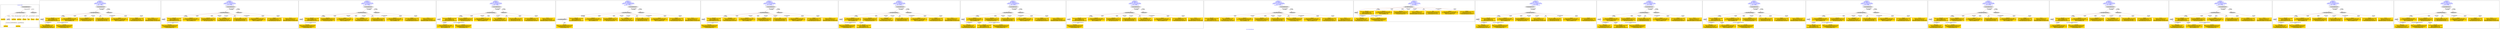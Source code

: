 digraph n0 {
fontcolor="blue"
remincross="true"
label="s12-s-19-artworks.json"
subgraph cluster_0 {
label="1-correct model"
n2[style="filled",color="white",fillcolor="lightgray",label="CulturalHeritageObject1"];
n3[shape="plaintext",style="filled",fillcolor="gold",label="date_made"];
n4[style="filled",color="white",fillcolor="lightgray",label="Person1"];
n5[shape="plaintext",style="filled",fillcolor="gold",label="description"];
n6[shape="plaintext",style="filled",fillcolor="gold",label="dimensions"];
n7[shape="plaintext",style="filled",fillcolor="gold",label="technique"];
n8[shape="plaintext",style="filled",fillcolor="gold",label="title"];
n9[shape="plaintext",style="filled",fillcolor="gold",label="access_id"];
n10[shape="plaintext",style="filled",fillcolor="gold",label="nationality"];
n11[shape="plaintext",style="filled",fillcolor="gold",label="artist_name"];
n12[style="filled",color="white",fillcolor="lightgray",label="EuropeanaAggregation1"];
n13[style="filled",color="white",fillcolor="lightgray",label="WebResource1"];
n14[shape="plaintext",style="filled",fillcolor="gold",label="img_url"];
}
subgraph cluster_1 {
label="candidate 0\nlink coherence:1.0\nnode coherence:1.0\nconfidence:0.5194171556552447\nmapping score:0.617583496329526\ncost:11.99989\n-precision:1.0-recall:1.0"
n16[style="filled",color="white",fillcolor="lightgray",label="CulturalHeritageObject1"];
n17[style="filled",color="white",fillcolor="lightgray",label="Person1"];
n18[style="filled",color="white",fillcolor="lightgray",label="EuropeanaAggregation1"];
n19[style="filled",color="white",fillcolor="lightgray",label="WebResource1"];
n20[shape="plaintext",style="filled",fillcolor="gold",label="artist_name\n[Person,nameOfThePerson,0.309]\n[Document,classLink,0.255]\n[CulturalHeritageObject,provenance,0.251]\n[CulturalHeritageObject,title,0.185]"];
n21[shape="plaintext",style="filled",fillcolor="gold",label="date_made\n[CulturalHeritageObject,created,0.444]\n[Person,dateOfBirth,0.32]\n[Person,dateOfDeath,0.196]\n[CulturalHeritageObject,provenance,0.04]"];
n22[shape="plaintext",style="filled",fillcolor="gold",label="img_url\n[WebResource,classLink,0.673]\n[Document,classLink,0.281]\n[CulturalHeritageObject,provenance,0.025]\n[CulturalHeritageObject,description,0.021]"];
n23[shape="plaintext",style="filled",fillcolor="gold",label="nationality\n[Person,countryAssociatedWithThePerson,0.43]\n[CulturalHeritageObject,description,0.302]\n[CulturalHeritageObject,title,0.214]\n[Concept,prefLabel,0.054]"];
n24[shape="plaintext",style="filled",fillcolor="gold",label="dimensions\n[CulturalHeritageObject,extent,0.699]\n[CulturalHeritageObject,accessionNumber,0.109]\n[Person,dateOfBirth,0.103]\n[Person,dateOfDeath,0.09]"];
n25[shape="plaintext",style="filled",fillcolor="gold",label="description\n[CulturalHeritageObject,description,0.725]\n[CulturalHeritageObject,title,0.115]\n[CulturalHeritageObject,provenance,0.109]\n[Document,classLink,0.05]"];
n26[shape="plaintext",style="filled",fillcolor="gold",label="title\n[CulturalHeritageObject,title,0.354]\n[CulturalHeritageObject,description,0.31]\n[Document,classLink,0.206]\n[CulturalHeritageObject,provenance,0.13]"];
n27[shape="plaintext",style="filled",fillcolor="gold",label="access_id\n[CulturalHeritageObject,extent,0.587]\n[CulturalHeritageObject,accessionNumber,0.194]\n[WebResource,classLink,0.166]\n[Person,dateOfBirth,0.054]"];
n28[shape="plaintext",style="filled",fillcolor="gold",label="technique\n[CulturalHeritageObject,medium,0.848]\n[Concept,prefLabel,0.072]\n[CulturalHeritageObject,description,0.049]\n[CulturalHeritageObject,title,0.03]"];
}
subgraph cluster_2 {
label="candidate 1\nlink coherence:1.0\nnode coherence:1.0\nconfidence:0.5129623957696734\nmapping score:0.6154319097010023\ncost:11.99989\n-precision:0.92-recall:0.92"
n30[style="filled",color="white",fillcolor="lightgray",label="CulturalHeritageObject1"];
n31[style="filled",color="white",fillcolor="lightgray",label="Person1"];
n32[style="filled",color="white",fillcolor="lightgray",label="EuropeanaAggregation1"];
n33[style="filled",color="white",fillcolor="lightgray",label="WebResource1"];
n34[shape="plaintext",style="filled",fillcolor="gold",label="date_made\n[CulturalHeritageObject,created,0.444]\n[Person,dateOfBirth,0.32]\n[Person,dateOfDeath,0.196]\n[CulturalHeritageObject,provenance,0.04]"];
n35[shape="plaintext",style="filled",fillcolor="gold",label="img_url\n[WebResource,classLink,0.673]\n[Document,classLink,0.281]\n[CulturalHeritageObject,provenance,0.025]\n[CulturalHeritageObject,description,0.021]"];
n36[shape="plaintext",style="filled",fillcolor="gold",label="nationality\n[Person,countryAssociatedWithThePerson,0.43]\n[CulturalHeritageObject,description,0.302]\n[CulturalHeritageObject,title,0.214]\n[Concept,prefLabel,0.054]"];
n37[shape="plaintext",style="filled",fillcolor="gold",label="dimensions\n[CulturalHeritageObject,extent,0.699]\n[CulturalHeritageObject,accessionNumber,0.109]\n[Person,dateOfBirth,0.103]\n[Person,dateOfDeath,0.09]"];
n38[shape="plaintext",style="filled",fillcolor="gold",label="description\n[CulturalHeritageObject,description,0.725]\n[CulturalHeritageObject,title,0.115]\n[CulturalHeritageObject,provenance,0.109]\n[Document,classLink,0.05]"];
n39[shape="plaintext",style="filled",fillcolor="gold",label="artist_name\n[Person,nameOfThePerson,0.309]\n[Document,classLink,0.255]\n[CulturalHeritageObject,provenance,0.251]\n[CulturalHeritageObject,title,0.185]"];
n40[shape="plaintext",style="filled",fillcolor="gold",label="title\n[CulturalHeritageObject,title,0.354]\n[CulturalHeritageObject,description,0.31]\n[Document,classLink,0.206]\n[CulturalHeritageObject,provenance,0.13]"];
n41[shape="plaintext",style="filled",fillcolor="gold",label="access_id\n[CulturalHeritageObject,extent,0.587]\n[CulturalHeritageObject,accessionNumber,0.194]\n[WebResource,classLink,0.166]\n[Person,dateOfBirth,0.054]"];
n42[shape="plaintext",style="filled",fillcolor="gold",label="technique\n[CulturalHeritageObject,medium,0.848]\n[Concept,prefLabel,0.072]\n[CulturalHeritageObject,description,0.049]\n[CulturalHeritageObject,title,0.03]"];
}
subgraph cluster_3 {
label="candidate 10\nlink coherence:1.0\nnode coherence:1.0\nconfidence:0.49107330572076907\nmapping score:0.6081355463513675\ncost:11.99989\n-precision:0.75-recall:0.75"
n44[style="filled",color="white",fillcolor="lightgray",label="CulturalHeritageObject1"];
n45[style="filled",color="white",fillcolor="lightgray",label="Person1"];
n46[style="filled",color="white",fillcolor="lightgray",label="EuropeanaAggregation1"];
n47[style="filled",color="white",fillcolor="lightgray",label="WebResource1"];
n48[shape="plaintext",style="filled",fillcolor="gold",label="date_made\n[CulturalHeritageObject,created,0.444]\n[Person,dateOfBirth,0.32]\n[Person,dateOfDeath,0.196]\n[CulturalHeritageObject,provenance,0.04]"];
n49[shape="plaintext",style="filled",fillcolor="gold",label="img_url\n[WebResource,classLink,0.673]\n[Document,classLink,0.281]\n[CulturalHeritageObject,provenance,0.025]\n[CulturalHeritageObject,description,0.021]"];
n50[shape="plaintext",style="filled",fillcolor="gold",label="nationality\n[Person,countryAssociatedWithThePerson,0.43]\n[CulturalHeritageObject,description,0.302]\n[CulturalHeritageObject,title,0.214]\n[Concept,prefLabel,0.054]"];
n51[shape="plaintext",style="filled",fillcolor="gold",label="description\n[CulturalHeritageObject,description,0.725]\n[CulturalHeritageObject,title,0.115]\n[CulturalHeritageObject,provenance,0.109]\n[Document,classLink,0.05]"];
n52[shape="plaintext",style="filled",fillcolor="gold",label="access_id\n[CulturalHeritageObject,extent,0.587]\n[CulturalHeritageObject,accessionNumber,0.194]\n[WebResource,classLink,0.166]\n[Person,dateOfBirth,0.054]"];
n53[shape="plaintext",style="filled",fillcolor="gold",label="artist_name\n[Person,nameOfThePerson,0.309]\n[Document,classLink,0.255]\n[CulturalHeritageObject,provenance,0.251]\n[CulturalHeritageObject,title,0.185]"];
n54[shape="plaintext",style="filled",fillcolor="gold",label="title\n[CulturalHeritageObject,title,0.354]\n[CulturalHeritageObject,description,0.31]\n[Document,classLink,0.206]\n[CulturalHeritageObject,provenance,0.13]"];
n55[shape="plaintext",style="filled",fillcolor="gold",label="dimensions\n[CulturalHeritageObject,extent,0.699]\n[CulturalHeritageObject,accessionNumber,0.109]\n[Person,dateOfBirth,0.103]\n[Person,dateOfDeath,0.09]"];
n56[shape="plaintext",style="filled",fillcolor="gold",label="technique\n[CulturalHeritageObject,medium,0.848]\n[Concept,prefLabel,0.072]\n[CulturalHeritageObject,description,0.049]\n[CulturalHeritageObject,title,0.03]"];
}
subgraph cluster_4 {
label="candidate 11\nlink coherence:1.0\nnode coherence:1.0\nconfidence:0.49039229512937016\nmapping score:0.6079085428209011\ncost:11.99989\n-precision:0.75-recall:0.75"
n58[style="filled",color="white",fillcolor="lightgray",label="CulturalHeritageObject1"];
n59[style="filled",color="white",fillcolor="lightgray",label="Person1"];
n60[style="filled",color="white",fillcolor="lightgray",label="EuropeanaAggregation1"];
n61[style="filled",color="white",fillcolor="lightgray",label="WebResource1"];
n62[shape="plaintext",style="filled",fillcolor="gold",label="date_made\n[CulturalHeritageObject,created,0.444]\n[Person,dateOfBirth,0.32]\n[Person,dateOfDeath,0.196]\n[CulturalHeritageObject,provenance,0.04]"];
n63[shape="plaintext",style="filled",fillcolor="gold",label="img_url\n[WebResource,classLink,0.673]\n[Document,classLink,0.281]\n[CulturalHeritageObject,provenance,0.025]\n[CulturalHeritageObject,description,0.021]"];
n64[shape="plaintext",style="filled",fillcolor="gold",label="dimensions\n[CulturalHeritageObject,extent,0.699]\n[CulturalHeritageObject,accessionNumber,0.109]\n[Person,dateOfBirth,0.103]\n[Person,dateOfDeath,0.09]"];
n65[shape="plaintext",style="filled",fillcolor="gold",label="nationality\n[Person,countryAssociatedWithThePerson,0.43]\n[CulturalHeritageObject,description,0.302]\n[CulturalHeritageObject,title,0.214]\n[Concept,prefLabel,0.054]"];
n66[shape="plaintext",style="filled",fillcolor="gold",label="description\n[CulturalHeritageObject,description,0.725]\n[CulturalHeritageObject,title,0.115]\n[CulturalHeritageObject,provenance,0.109]\n[Document,classLink,0.05]"];
n67[shape="plaintext",style="filled",fillcolor="gold",label="access_id\n[CulturalHeritageObject,extent,0.587]\n[CulturalHeritageObject,accessionNumber,0.194]\n[WebResource,classLink,0.166]\n[Person,dateOfBirth,0.054]"];
n68[shape="plaintext",style="filled",fillcolor="gold",label="artist_name\n[Person,nameOfThePerson,0.309]\n[Document,classLink,0.255]\n[CulturalHeritageObject,provenance,0.251]\n[CulturalHeritageObject,title,0.185]"];
n69[shape="plaintext",style="filled",fillcolor="gold",label="title\n[CulturalHeritageObject,title,0.354]\n[CulturalHeritageObject,description,0.31]\n[Document,classLink,0.206]\n[CulturalHeritageObject,provenance,0.13]"];
n70[shape="plaintext",style="filled",fillcolor="gold",label="technique\n[CulturalHeritageObject,medium,0.848]\n[Concept,prefLabel,0.072]\n[CulturalHeritageObject,description,0.049]\n[CulturalHeritageObject,title,0.03]"];
}
subgraph cluster_5 {
label="candidate 12\nlink coherence:1.0\nnode coherence:1.0\nconfidence:0.4890658656723009\nmapping score:0.6074663996685448\ncost:11.99993\n-precision:0.75-recall:0.75"
n72[style="filled",color="white",fillcolor="lightgray",label="CulturalHeritageObject1"];
n73[style="filled",color="white",fillcolor="lightgray",label="CulturalHeritageObject2"];
n74[style="filled",color="white",fillcolor="lightgray",label="EuropeanaAggregation1"];
n75[style="filled",color="white",fillcolor="lightgray",label="WebResource1"];
n76[shape="plaintext",style="filled",fillcolor="gold",label="date_made\n[CulturalHeritageObject,created,0.444]\n[Person,dateOfBirth,0.32]\n[Person,dateOfDeath,0.196]\n[CulturalHeritageObject,provenance,0.04]"];
n77[shape="plaintext",style="filled",fillcolor="gold",label="img_url\n[WebResource,classLink,0.673]\n[Document,classLink,0.281]\n[CulturalHeritageObject,provenance,0.025]\n[CulturalHeritageObject,description,0.021]"];
n78[shape="plaintext",style="filled",fillcolor="gold",label="dimensions\n[CulturalHeritageObject,extent,0.699]\n[CulturalHeritageObject,accessionNumber,0.109]\n[Person,dateOfBirth,0.103]\n[Person,dateOfDeath,0.09]"];
n79[shape="plaintext",style="filled",fillcolor="gold",label="description\n[CulturalHeritageObject,description,0.725]\n[CulturalHeritageObject,title,0.115]\n[CulturalHeritageObject,provenance,0.109]\n[Document,classLink,0.05]"];
n80[shape="plaintext",style="filled",fillcolor="gold",label="nationality\n[Person,countryAssociatedWithThePerson,0.43]\n[CulturalHeritageObject,description,0.302]\n[CulturalHeritageObject,title,0.214]\n[Concept,prefLabel,0.054]"];
n81[shape="plaintext",style="filled",fillcolor="gold",label="artist_name\n[Person,nameOfThePerson,0.309]\n[Document,classLink,0.255]\n[CulturalHeritageObject,provenance,0.251]\n[CulturalHeritageObject,title,0.185]"];
n82[shape="plaintext",style="filled",fillcolor="gold",label="title\n[CulturalHeritageObject,title,0.354]\n[CulturalHeritageObject,description,0.31]\n[Document,classLink,0.206]\n[CulturalHeritageObject,provenance,0.13]"];
n83[shape="plaintext",style="filled",fillcolor="gold",label="access_id\n[CulturalHeritageObject,extent,0.587]\n[CulturalHeritageObject,accessionNumber,0.194]\n[WebResource,classLink,0.166]\n[Person,dateOfBirth,0.054]"];
n84[shape="plaintext",style="filled",fillcolor="gold",label="technique\n[CulturalHeritageObject,medium,0.848]\n[Concept,prefLabel,0.072]\n[CulturalHeritageObject,description,0.049]\n[CulturalHeritageObject,title,0.03]"];
}
subgraph cluster_6 {
label="candidate 13\nlink coherence:1.0\nnode coherence:1.0\nconfidence:0.4881246943654349\nmapping score:0.6071526758995894\ncost:11.99989\n-precision:0.83-recall:0.83"
n86[style="filled",color="white",fillcolor="lightgray",label="CulturalHeritageObject1"];
n87[style="filled",color="white",fillcolor="lightgray",label="Person1"];
n88[style="filled",color="white",fillcolor="lightgray",label="EuropeanaAggregation1"];
n89[style="filled",color="white",fillcolor="lightgray",label="WebResource1"];
n90[shape="plaintext",style="filled",fillcolor="gold",label="date_made\n[CulturalHeritageObject,created,0.444]\n[Person,dateOfBirth,0.32]\n[Person,dateOfDeath,0.196]\n[CulturalHeritageObject,provenance,0.04]"];
n91[shape="plaintext",style="filled",fillcolor="gold",label="img_url\n[WebResource,classLink,0.673]\n[Document,classLink,0.281]\n[CulturalHeritageObject,provenance,0.025]\n[CulturalHeritageObject,description,0.021]"];
n92[shape="plaintext",style="filled",fillcolor="gold",label="nationality\n[Person,countryAssociatedWithThePerson,0.43]\n[CulturalHeritageObject,description,0.302]\n[CulturalHeritageObject,title,0.214]\n[Concept,prefLabel,0.054]"];
n93[shape="plaintext",style="filled",fillcolor="gold",label="artist_name\n[Person,nameOfThePerson,0.309]\n[Document,classLink,0.255]\n[CulturalHeritageObject,provenance,0.251]\n[CulturalHeritageObject,title,0.185]"];
n94[shape="plaintext",style="filled",fillcolor="gold",label="dimensions\n[CulturalHeritageObject,extent,0.699]\n[CulturalHeritageObject,accessionNumber,0.109]\n[Person,dateOfBirth,0.103]\n[Person,dateOfDeath,0.09]"];
n95[shape="plaintext",style="filled",fillcolor="gold",label="description\n[CulturalHeritageObject,description,0.725]\n[CulturalHeritageObject,title,0.115]\n[CulturalHeritageObject,provenance,0.109]\n[Document,classLink,0.05]"];
n96[shape="plaintext",style="filled",fillcolor="gold",label="title\n[CulturalHeritageObject,title,0.354]\n[CulturalHeritageObject,description,0.31]\n[Document,classLink,0.206]\n[CulturalHeritageObject,provenance,0.13]"];
n97[shape="plaintext",style="filled",fillcolor="gold",label="access_id\n[CulturalHeritageObject,extent,0.587]\n[CulturalHeritageObject,accessionNumber,0.194]\n[WebResource,classLink,0.166]\n[Person,dateOfBirth,0.054]"];
n98[shape="plaintext",style="filled",fillcolor="gold",label="technique\n[CulturalHeritageObject,medium,0.848]\n[Concept,prefLabel,0.072]\n[CulturalHeritageObject,description,0.049]\n[CulturalHeritageObject,title,0.03]"];
}
subgraph cluster_7 {
label="candidate 14\nlink coherence:1.0\nnode coherence:1.0\nconfidence:0.4854853825475286\nmapping score:0.6062729052936205\ncost:11.99989\n-precision:0.83-recall:0.83"
n100[style="filled",color="white",fillcolor="lightgray",label="CulturalHeritageObject1"];
n101[style="filled",color="white",fillcolor="lightgray",label="Person1"];
n102[style="filled",color="white",fillcolor="lightgray",label="EuropeanaAggregation1"];
n103[style="filled",color="white",fillcolor="lightgray",label="WebResource1"];
n104[shape="plaintext",style="filled",fillcolor="gold",label="img_url\n[WebResource,classLink,0.673]\n[Document,classLink,0.281]\n[CulturalHeritageObject,provenance,0.025]\n[CulturalHeritageObject,description,0.021]"];
n105[shape="plaintext",style="filled",fillcolor="gold",label="nationality\n[Person,countryAssociatedWithThePerson,0.43]\n[CulturalHeritageObject,description,0.302]\n[CulturalHeritageObject,title,0.214]\n[Concept,prefLabel,0.054]"];
n106[shape="plaintext",style="filled",fillcolor="gold",label="dimensions\n[CulturalHeritageObject,extent,0.699]\n[CulturalHeritageObject,accessionNumber,0.109]\n[Person,dateOfBirth,0.103]\n[Person,dateOfDeath,0.09]"];
n107[shape="plaintext",style="filled",fillcolor="gold",label="description\n[CulturalHeritageObject,description,0.725]\n[CulturalHeritageObject,title,0.115]\n[CulturalHeritageObject,provenance,0.109]\n[Document,classLink,0.05]"];
n108[shape="plaintext",style="filled",fillcolor="gold",label="artist_name\n[Person,nameOfThePerson,0.309]\n[Document,classLink,0.255]\n[CulturalHeritageObject,provenance,0.251]\n[CulturalHeritageObject,title,0.185]"];
n109[shape="plaintext",style="filled",fillcolor="gold",label="title\n[CulturalHeritageObject,title,0.354]\n[CulturalHeritageObject,description,0.31]\n[Document,classLink,0.206]\n[CulturalHeritageObject,provenance,0.13]"];
n110[shape="plaintext",style="filled",fillcolor="gold",label="date_made\n[CulturalHeritageObject,created,0.444]\n[Person,dateOfBirth,0.32]\n[Person,dateOfDeath,0.196]\n[CulturalHeritageObject,provenance,0.04]"];
n111[shape="plaintext",style="filled",fillcolor="gold",label="access_id\n[CulturalHeritageObject,extent,0.587]\n[CulturalHeritageObject,accessionNumber,0.194]\n[WebResource,classLink,0.166]\n[Person,dateOfBirth,0.054]"];
n112[shape="plaintext",style="filled",fillcolor="gold",label="technique\n[CulturalHeritageObject,medium,0.848]\n[Concept,prefLabel,0.072]\n[CulturalHeritageObject,description,0.049]\n[CulturalHeritageObject,title,0.03]"];
}
subgraph cluster_8 {
label="candidate 15\nlink coherence:1.0\nnode coherence:1.0\nconfidence:0.4808458320329731\nmapping score:0.6047263884554355\ncost:11.99989\n-precision:0.83-recall:0.83"
n114[style="filled",color="white",fillcolor="lightgray",label="CulturalHeritageObject1"];
n115[style="filled",color="white",fillcolor="lightgray",label="Person1"];
n116[style="filled",color="white",fillcolor="lightgray",label="EuropeanaAggregation1"];
n117[style="filled",color="white",fillcolor="lightgray",label="WebResource1"];
n118[shape="plaintext",style="filled",fillcolor="gold",label="artist_name\n[Person,nameOfThePerson,0.309]\n[Document,classLink,0.255]\n[CulturalHeritageObject,provenance,0.251]\n[CulturalHeritageObject,title,0.185]"];
n119[shape="plaintext",style="filled",fillcolor="gold",label="img_url\n[WebResource,classLink,0.673]\n[Document,classLink,0.281]\n[CulturalHeritageObject,provenance,0.025]\n[CulturalHeritageObject,description,0.021]"];
n120[shape="plaintext",style="filled",fillcolor="gold",label="date_made\n[CulturalHeritageObject,created,0.444]\n[Person,dateOfBirth,0.32]\n[Person,dateOfDeath,0.196]\n[CulturalHeritageObject,provenance,0.04]"];
n121[shape="plaintext",style="filled",fillcolor="gold",label="nationality\n[Person,countryAssociatedWithThePerson,0.43]\n[CulturalHeritageObject,description,0.302]\n[CulturalHeritageObject,title,0.214]\n[Concept,prefLabel,0.054]"];
n122[shape="plaintext",style="filled",fillcolor="gold",label="dimensions\n[CulturalHeritageObject,extent,0.699]\n[CulturalHeritageObject,accessionNumber,0.109]\n[Person,dateOfBirth,0.103]\n[Person,dateOfDeath,0.09]"];
n123[shape="plaintext",style="filled",fillcolor="gold",label="description\n[CulturalHeritageObject,description,0.725]\n[CulturalHeritageObject,title,0.115]\n[CulturalHeritageObject,provenance,0.109]\n[Document,classLink,0.05]"];
n124[shape="plaintext",style="filled",fillcolor="gold",label="title\n[CulturalHeritageObject,title,0.354]\n[CulturalHeritageObject,description,0.31]\n[Document,classLink,0.206]\n[CulturalHeritageObject,provenance,0.13]"];
n125[shape="plaintext",style="filled",fillcolor="gold",label="access_id\n[CulturalHeritageObject,extent,0.587]\n[CulturalHeritageObject,accessionNumber,0.194]\n[WebResource,classLink,0.166]\n[Person,dateOfBirth,0.054]"];
n126[shape="plaintext",style="filled",fillcolor="gold",label="technique\n[CulturalHeritageObject,medium,0.848]\n[Concept,prefLabel,0.072]\n[CulturalHeritageObject,description,0.049]\n[CulturalHeritageObject,title,0.03]"];
}
subgraph cluster_9 {
label="candidate 16\nlink coherence:1.0\nnode coherence:1.0\nconfidence:0.4808173245415924\nmapping score:0.6047168859583085\ncost:11.99989\n-precision:0.83-recall:0.83"
n128[style="filled",color="white",fillcolor="lightgray",label="CulturalHeritageObject1"];
n129[style="filled",color="white",fillcolor="lightgray",label="Person1"];
n130[style="filled",color="white",fillcolor="lightgray",label="EuropeanaAggregation1"];
n131[style="filled",color="white",fillcolor="lightgray",label="WebResource1"];
n132[shape="plaintext",style="filled",fillcolor="gold",label="date_made\n[CulturalHeritageObject,created,0.444]\n[Person,dateOfBirth,0.32]\n[Person,dateOfDeath,0.196]\n[CulturalHeritageObject,provenance,0.04]"];
n133[shape="plaintext",style="filled",fillcolor="gold",label="img_url\n[WebResource,classLink,0.673]\n[Document,classLink,0.281]\n[CulturalHeritageObject,provenance,0.025]\n[CulturalHeritageObject,description,0.021]"];
n134[shape="plaintext",style="filled",fillcolor="gold",label="nationality\n[Person,countryAssociatedWithThePerson,0.43]\n[CulturalHeritageObject,description,0.302]\n[CulturalHeritageObject,title,0.214]\n[Concept,prefLabel,0.054]"];
n135[shape="plaintext",style="filled",fillcolor="gold",label="dimensions\n[CulturalHeritageObject,extent,0.699]\n[CulturalHeritageObject,accessionNumber,0.109]\n[Person,dateOfBirth,0.103]\n[Person,dateOfDeath,0.09]"];
n136[shape="plaintext",style="filled",fillcolor="gold",label="description\n[CulturalHeritageObject,description,0.725]\n[CulturalHeritageObject,title,0.115]\n[CulturalHeritageObject,provenance,0.109]\n[Document,classLink,0.05]"];
n137[shape="plaintext",style="filled",fillcolor="gold",label="title\n[CulturalHeritageObject,title,0.354]\n[CulturalHeritageObject,description,0.31]\n[Document,classLink,0.206]\n[CulturalHeritageObject,provenance,0.13]"];
n138[shape="plaintext",style="filled",fillcolor="gold",label="artist_name\n[Person,nameOfThePerson,0.309]\n[Document,classLink,0.255]\n[CulturalHeritageObject,provenance,0.251]\n[CulturalHeritageObject,title,0.185]"];
n139[shape="plaintext",style="filled",fillcolor="gold",label="access_id\n[CulturalHeritageObject,extent,0.587]\n[CulturalHeritageObject,accessionNumber,0.194]\n[WebResource,classLink,0.166]\n[Person,dateOfBirth,0.054]"];
n140[shape="plaintext",style="filled",fillcolor="gold",label="technique\n[CulturalHeritageObject,medium,0.848]\n[Concept,prefLabel,0.072]\n[CulturalHeritageObject,description,0.049]\n[CulturalHeritageObject,title,0.03]"];
}
subgraph cluster_10 {
label="candidate 17\nlink coherence:1.0\nnode coherence:1.0\nconfidence:0.4642281642680623\nmapping score:0.6177056843856504\ncost:10.99994\n-precision:0.73-recall:0.67"
n142[style="filled",color="white",fillcolor="lightgray",label="EuropeanaAggregation1"];
n143[style="filled",color="white",fillcolor="lightgray",label="CulturalHeritageObject1"];
n144[style="filled",color="white",fillcolor="lightgray",label="WebResource1"];
n145[shape="plaintext",style="filled",fillcolor="gold",label="date_made\n[CulturalHeritageObject,created,0.444]\n[Person,dateOfBirth,0.32]\n[Person,dateOfDeath,0.196]\n[CulturalHeritageObject,provenance,0.04]"];
n146[shape="plaintext",style="filled",fillcolor="gold",label="img_url\n[WebResource,classLink,0.673]\n[Document,classLink,0.281]\n[CulturalHeritageObject,provenance,0.025]\n[CulturalHeritageObject,description,0.021]"];
n147[shape="plaintext",style="filled",fillcolor="gold",label="artist_name\n[Person,nameOfThePerson,0.309]\n[Document,classLink,0.255]\n[CulturalHeritageObject,provenance,0.251]\n[CulturalHeritageObject,title,0.185]"];
n148[shape="plaintext",style="filled",fillcolor="gold",label="dimensions\n[CulturalHeritageObject,extent,0.699]\n[CulturalHeritageObject,accessionNumber,0.109]\n[Person,dateOfBirth,0.103]\n[Person,dateOfDeath,0.09]"];
n149[shape="plaintext",style="filled",fillcolor="gold",label="description\n[CulturalHeritageObject,description,0.725]\n[CulturalHeritageObject,title,0.115]\n[CulturalHeritageObject,provenance,0.109]\n[Document,classLink,0.05]"];
n150[shape="plaintext",style="filled",fillcolor="gold",label="title\n[CulturalHeritageObject,title,0.354]\n[CulturalHeritageObject,description,0.31]\n[Document,classLink,0.206]\n[CulturalHeritageObject,provenance,0.13]"];
n151[shape="plaintext",style="filled",fillcolor="gold",label="nationality\n[Person,countryAssociatedWithThePerson,0.43]\n[CulturalHeritageObject,description,0.302]\n[CulturalHeritageObject,title,0.214]\n[Concept,prefLabel,0.054]"];
n152[shape="plaintext",style="filled",fillcolor="gold",label="access_id\n[CulturalHeritageObject,extent,0.587]\n[CulturalHeritageObject,accessionNumber,0.194]\n[WebResource,classLink,0.166]\n[Person,dateOfBirth,0.054]"];
n153[shape="plaintext",style="filled",fillcolor="gold",label="technique\n[CulturalHeritageObject,medium,0.848]\n[Concept,prefLabel,0.072]\n[CulturalHeritageObject,description,0.049]\n[CulturalHeritageObject,title,0.03]"];
}
subgraph cluster_11 {
label="candidate 18\nlink coherence:1.0\nnode coherence:1.0\nconfidence:0.4473650311145595\nmapping score:0.6120846400011494\ncost:9.99995\n-precision:0.9-recall:0.75"
n155[style="filled",color="white",fillcolor="lightgray",label="CulturalHeritageObject1"];
n156[style="filled",color="white",fillcolor="lightgray",label="Person1"];
n157[shape="plaintext",style="filled",fillcolor="gold",label="artist_name\n[Person,nameOfThePerson,0.309]\n[Document,classLink,0.255]\n[CulturalHeritageObject,provenance,0.251]\n[CulturalHeritageObject,title,0.185]"];
n158[shape="plaintext",style="filled",fillcolor="gold",label="date_made\n[CulturalHeritageObject,created,0.444]\n[Person,dateOfBirth,0.32]\n[Person,dateOfDeath,0.196]\n[CulturalHeritageObject,provenance,0.04]"];
n159[shape="plaintext",style="filled",fillcolor="gold",label="nationality\n[Person,countryAssociatedWithThePerson,0.43]\n[CulturalHeritageObject,description,0.302]\n[CulturalHeritageObject,title,0.214]\n[Concept,prefLabel,0.054]"];
n160[shape="plaintext",style="filled",fillcolor="gold",label="dimensions\n[CulturalHeritageObject,extent,0.699]\n[CulturalHeritageObject,accessionNumber,0.109]\n[Person,dateOfBirth,0.103]\n[Person,dateOfDeath,0.09]"];
n161[shape="plaintext",style="filled",fillcolor="gold",label="description\n[CulturalHeritageObject,description,0.725]\n[CulturalHeritageObject,title,0.115]\n[CulturalHeritageObject,provenance,0.109]\n[Document,classLink,0.05]"];
n162[shape="plaintext",style="filled",fillcolor="gold",label="img_url\n[WebResource,classLink,0.673]\n[Document,classLink,0.281]\n[CulturalHeritageObject,provenance,0.025]\n[CulturalHeritageObject,description,0.021]"];
n163[shape="plaintext",style="filled",fillcolor="gold",label="title\n[CulturalHeritageObject,title,0.354]\n[CulturalHeritageObject,description,0.31]\n[Document,classLink,0.206]\n[CulturalHeritageObject,provenance,0.13]"];
n164[shape="plaintext",style="filled",fillcolor="gold",label="access_id\n[CulturalHeritageObject,extent,0.587]\n[CulturalHeritageObject,accessionNumber,0.194]\n[WebResource,classLink,0.166]\n[Person,dateOfBirth,0.054]"];
n165[shape="plaintext",style="filled",fillcolor="gold",label="technique\n[CulturalHeritageObject,medium,0.848]\n[Concept,prefLabel,0.072]\n[CulturalHeritageObject,description,0.049]\n[CulturalHeritageObject,title,0.03]"];
}
subgraph cluster_12 {
label="candidate 19\nlink coherence:1.0\nnode coherence:1.0\nconfidence:0.4473650311145595\nmapping score:0.6120846400011494\ncost:10.99992\n-precision:0.91-recall:0.83"
n167[style="filled",color="white",fillcolor="lightgray",label="CulturalHeritageObject1"];
n168[style="filled",color="white",fillcolor="lightgray",label="Person1"];
n169[style="filled",color="white",fillcolor="lightgray",label="EuropeanaAggregation1"];
n170[shape="plaintext",style="filled",fillcolor="gold",label="artist_name\n[Person,nameOfThePerson,0.309]\n[Document,classLink,0.255]\n[CulturalHeritageObject,provenance,0.251]\n[CulturalHeritageObject,title,0.185]"];
n171[shape="plaintext",style="filled",fillcolor="gold",label="date_made\n[CulturalHeritageObject,created,0.444]\n[Person,dateOfBirth,0.32]\n[Person,dateOfDeath,0.196]\n[CulturalHeritageObject,provenance,0.04]"];
n172[shape="plaintext",style="filled",fillcolor="gold",label="nationality\n[Person,countryAssociatedWithThePerson,0.43]\n[CulturalHeritageObject,description,0.302]\n[CulturalHeritageObject,title,0.214]\n[Concept,prefLabel,0.054]"];
n173[shape="plaintext",style="filled",fillcolor="gold",label="dimensions\n[CulturalHeritageObject,extent,0.699]\n[CulturalHeritageObject,accessionNumber,0.109]\n[Person,dateOfBirth,0.103]\n[Person,dateOfDeath,0.09]"];
n174[shape="plaintext",style="filled",fillcolor="gold",label="description\n[CulturalHeritageObject,description,0.725]\n[CulturalHeritageObject,title,0.115]\n[CulturalHeritageObject,provenance,0.109]\n[Document,classLink,0.05]"];
n175[shape="plaintext",style="filled",fillcolor="gold",label="img_url\n[WebResource,classLink,0.673]\n[Document,classLink,0.281]\n[CulturalHeritageObject,provenance,0.025]\n[CulturalHeritageObject,description,0.021]"];
n176[shape="plaintext",style="filled",fillcolor="gold",label="title\n[CulturalHeritageObject,title,0.354]\n[CulturalHeritageObject,description,0.31]\n[Document,classLink,0.206]\n[CulturalHeritageObject,provenance,0.13]"];
n177[shape="plaintext",style="filled",fillcolor="gold",label="access_id\n[CulturalHeritageObject,extent,0.587]\n[CulturalHeritageObject,accessionNumber,0.194]\n[WebResource,classLink,0.166]\n[Person,dateOfBirth,0.054]"];
n178[shape="plaintext",style="filled",fillcolor="gold",label="technique\n[CulturalHeritageObject,medium,0.848]\n[Concept,prefLabel,0.072]\n[CulturalHeritageObject,description,0.049]\n[CulturalHeritageObject,title,0.03]"];
}
subgraph cluster_13 {
label="candidate 2\nlink coherence:1.0\nnode coherence:1.0\nconfidence:0.5056835334372116\nmapping score:0.6130056222568483\ncost:11.99989\n-precision:0.92-recall:0.92"
n180[style="filled",color="white",fillcolor="lightgray",label="CulturalHeritageObject1"];
n181[style="filled",color="white",fillcolor="lightgray",label="Person1"];
n182[style="filled",color="white",fillcolor="lightgray",label="EuropeanaAggregation1"];
n183[style="filled",color="white",fillcolor="lightgray",label="WebResource1"];
n184[shape="plaintext",style="filled",fillcolor="gold",label="artist_name\n[Person,nameOfThePerson,0.309]\n[Document,classLink,0.255]\n[CulturalHeritageObject,provenance,0.251]\n[CulturalHeritageObject,title,0.185]"];
n185[shape="plaintext",style="filled",fillcolor="gold",label="img_url\n[WebResource,classLink,0.673]\n[Document,classLink,0.281]\n[CulturalHeritageObject,provenance,0.025]\n[CulturalHeritageObject,description,0.021]"];
n186[shape="plaintext",style="filled",fillcolor="gold",label="date_made\n[CulturalHeritageObject,created,0.444]\n[Person,dateOfBirth,0.32]\n[Person,dateOfDeath,0.196]\n[CulturalHeritageObject,provenance,0.04]"];
n187[shape="plaintext",style="filled",fillcolor="gold",label="nationality\n[Person,countryAssociatedWithThePerson,0.43]\n[CulturalHeritageObject,description,0.302]\n[CulturalHeritageObject,title,0.214]\n[Concept,prefLabel,0.054]"];
n188[shape="plaintext",style="filled",fillcolor="gold",label="dimensions\n[CulturalHeritageObject,extent,0.699]\n[CulturalHeritageObject,accessionNumber,0.109]\n[Person,dateOfBirth,0.103]\n[Person,dateOfDeath,0.09]"];
n189[shape="plaintext",style="filled",fillcolor="gold",label="description\n[CulturalHeritageObject,description,0.725]\n[CulturalHeritageObject,title,0.115]\n[CulturalHeritageObject,provenance,0.109]\n[Document,classLink,0.05]"];
n190[shape="plaintext",style="filled",fillcolor="gold",label="title\n[CulturalHeritageObject,title,0.354]\n[CulturalHeritageObject,description,0.31]\n[Document,classLink,0.206]\n[CulturalHeritageObject,provenance,0.13]"];
n191[shape="plaintext",style="filled",fillcolor="gold",label="access_id\n[CulturalHeritageObject,extent,0.587]\n[CulturalHeritageObject,accessionNumber,0.194]\n[WebResource,classLink,0.166]\n[Person,dateOfBirth,0.054]"];
n192[shape="plaintext",style="filled",fillcolor="gold",label="technique\n[CulturalHeritageObject,medium,0.848]\n[Concept,prefLabel,0.072]\n[CulturalHeritageObject,description,0.049]\n[CulturalHeritageObject,title,0.03]"];
}
subgraph cluster_14 {
label="candidate 3\nlink coherence:1.0\nnode coherence:1.0\nconfidence:0.5039137402806303\nmapping score:0.6124156912046546\ncost:11.99989\n-precision:0.92-recall:0.92"
n194[style="filled",color="white",fillcolor="lightgray",label="CulturalHeritageObject1"];
n195[style="filled",color="white",fillcolor="lightgray",label="Person1"];
n196[style="filled",color="white",fillcolor="lightgray",label="EuropeanaAggregation1"];
n197[style="filled",color="white",fillcolor="lightgray",label="WebResource1"];
n198[shape="plaintext",style="filled",fillcolor="gold",label="artist_name\n[Person,nameOfThePerson,0.309]\n[Document,classLink,0.255]\n[CulturalHeritageObject,provenance,0.251]\n[CulturalHeritageObject,title,0.185]"];
n199[shape="plaintext",style="filled",fillcolor="gold",label="date_made\n[CulturalHeritageObject,created,0.444]\n[Person,dateOfBirth,0.32]\n[Person,dateOfDeath,0.196]\n[CulturalHeritageObject,provenance,0.04]"];
n200[shape="plaintext",style="filled",fillcolor="gold",label="img_url\n[WebResource,classLink,0.673]\n[Document,classLink,0.281]\n[CulturalHeritageObject,provenance,0.025]\n[CulturalHeritageObject,description,0.021]"];
n201[shape="plaintext",style="filled",fillcolor="gold",label="access_id\n[CulturalHeritageObject,extent,0.587]\n[CulturalHeritageObject,accessionNumber,0.194]\n[WebResource,classLink,0.166]\n[Person,dateOfBirth,0.054]"];
n202[shape="plaintext",style="filled",fillcolor="gold",label="nationality\n[Person,countryAssociatedWithThePerson,0.43]\n[CulturalHeritageObject,description,0.302]\n[CulturalHeritageObject,title,0.214]\n[Concept,prefLabel,0.054]"];
n203[shape="plaintext",style="filled",fillcolor="gold",label="dimensions\n[CulturalHeritageObject,extent,0.699]\n[CulturalHeritageObject,accessionNumber,0.109]\n[Person,dateOfBirth,0.103]\n[Person,dateOfDeath,0.09]"];
n204[shape="plaintext",style="filled",fillcolor="gold",label="description\n[CulturalHeritageObject,description,0.725]\n[CulturalHeritageObject,title,0.115]\n[CulturalHeritageObject,provenance,0.109]\n[Document,classLink,0.05]"];
n205[shape="plaintext",style="filled",fillcolor="gold",label="title\n[CulturalHeritageObject,title,0.354]\n[CulturalHeritageObject,description,0.31]\n[Document,classLink,0.206]\n[CulturalHeritageObject,provenance,0.13]"];
n206[shape="plaintext",style="filled",fillcolor="gold",label="technique\n[CulturalHeritageObject,medium,0.848]\n[Concept,prefLabel,0.072]\n[CulturalHeritageObject,description,0.049]\n[CulturalHeritageObject,title,0.03]"];
}
subgraph cluster_15 {
label="candidate 4\nlink coherence:1.0\nnode coherence:1.0\nconfidence:0.4992287735516403\nmapping score:0.6108540356283245\ncost:11.99989\n-precision:0.83-recall:0.83"
n208[style="filled",color="white",fillcolor="lightgray",label="CulturalHeritageObject1"];
n209[style="filled",color="white",fillcolor="lightgray",label="Person1"];
n210[style="filled",color="white",fillcolor="lightgray",label="EuropeanaAggregation1"];
n211[style="filled",color="white",fillcolor="lightgray",label="WebResource1"];
n212[shape="plaintext",style="filled",fillcolor="gold",label="img_url\n[WebResource,classLink,0.673]\n[Document,classLink,0.281]\n[CulturalHeritageObject,provenance,0.025]\n[CulturalHeritageObject,description,0.021]"];
n213[shape="plaintext",style="filled",fillcolor="gold",label="date_made\n[CulturalHeritageObject,created,0.444]\n[Person,dateOfBirth,0.32]\n[Person,dateOfDeath,0.196]\n[CulturalHeritageObject,provenance,0.04]"];
n214[shape="plaintext",style="filled",fillcolor="gold",label="nationality\n[Person,countryAssociatedWithThePerson,0.43]\n[CulturalHeritageObject,description,0.302]\n[CulturalHeritageObject,title,0.214]\n[Concept,prefLabel,0.054]"];
n215[shape="plaintext",style="filled",fillcolor="gold",label="dimensions\n[CulturalHeritageObject,extent,0.699]\n[CulturalHeritageObject,accessionNumber,0.109]\n[Person,dateOfBirth,0.103]\n[Person,dateOfDeath,0.09]"];
n216[shape="plaintext",style="filled",fillcolor="gold",label="description\n[CulturalHeritageObject,description,0.725]\n[CulturalHeritageObject,title,0.115]\n[CulturalHeritageObject,provenance,0.109]\n[Document,classLink,0.05]"];
n217[shape="plaintext",style="filled",fillcolor="gold",label="artist_name\n[Person,nameOfThePerson,0.309]\n[Document,classLink,0.255]\n[CulturalHeritageObject,provenance,0.251]\n[CulturalHeritageObject,title,0.185]"];
n218[shape="plaintext",style="filled",fillcolor="gold",label="title\n[CulturalHeritageObject,title,0.354]\n[CulturalHeritageObject,description,0.31]\n[Document,classLink,0.206]\n[CulturalHeritageObject,provenance,0.13]"];
n219[shape="plaintext",style="filled",fillcolor="gold",label="access_id\n[CulturalHeritageObject,extent,0.587]\n[CulturalHeritageObject,accessionNumber,0.194]\n[WebResource,classLink,0.166]\n[Person,dateOfBirth,0.054]"];
n220[shape="plaintext",style="filled",fillcolor="gold",label="technique\n[CulturalHeritageObject,medium,0.848]\n[Concept,prefLabel,0.072]\n[CulturalHeritageObject,description,0.049]\n[CulturalHeritageObject,title,0.03]"];
}
subgraph cluster_16 {
label="candidate 5\nlink coherence:1.0\nnode coherence:1.0\nconfidence:0.4975280656063405\nmapping score:0.6102871329798912\ncost:11.99989\n-precision:0.83-recall:0.83"
n222[style="filled",color="white",fillcolor="lightgray",label="CulturalHeritageObject1"];
n223[style="filled",color="white",fillcolor="lightgray",label="Person1"];
n224[style="filled",color="white",fillcolor="lightgray",label="EuropeanaAggregation1"];
n225[style="filled",color="white",fillcolor="lightgray",label="WebResource1"];
n226[shape="plaintext",style="filled",fillcolor="gold",label="artist_name\n[Person,nameOfThePerson,0.309]\n[Document,classLink,0.255]\n[CulturalHeritageObject,provenance,0.251]\n[CulturalHeritageObject,title,0.185]"];
n227[shape="plaintext",style="filled",fillcolor="gold",label="date_made\n[CulturalHeritageObject,created,0.444]\n[Person,dateOfBirth,0.32]\n[Person,dateOfDeath,0.196]\n[CulturalHeritageObject,provenance,0.04]"];
n228[shape="plaintext",style="filled",fillcolor="gold",label="img_url\n[WebResource,classLink,0.673]\n[Document,classLink,0.281]\n[CulturalHeritageObject,provenance,0.025]\n[CulturalHeritageObject,description,0.021]"];
n229[shape="plaintext",style="filled",fillcolor="gold",label="nationality\n[Person,countryAssociatedWithThePerson,0.43]\n[CulturalHeritageObject,description,0.302]\n[CulturalHeritageObject,title,0.214]\n[Concept,prefLabel,0.054]"];
n230[shape="plaintext",style="filled",fillcolor="gold",label="description\n[CulturalHeritageObject,description,0.725]\n[CulturalHeritageObject,title,0.115]\n[CulturalHeritageObject,provenance,0.109]\n[Document,classLink,0.05]"];
n231[shape="plaintext",style="filled",fillcolor="gold",label="access_id\n[CulturalHeritageObject,extent,0.587]\n[CulturalHeritageObject,accessionNumber,0.194]\n[WebResource,classLink,0.166]\n[Person,dateOfBirth,0.054]"];
n232[shape="plaintext",style="filled",fillcolor="gold",label="title\n[CulturalHeritageObject,title,0.354]\n[CulturalHeritageObject,description,0.31]\n[Document,classLink,0.206]\n[CulturalHeritageObject,provenance,0.13]"];
n233[shape="plaintext",style="filled",fillcolor="gold",label="dimensions\n[CulturalHeritageObject,extent,0.699]\n[CulturalHeritageObject,accessionNumber,0.109]\n[Person,dateOfBirth,0.103]\n[Person,dateOfDeath,0.09]"];
n234[shape="plaintext",style="filled",fillcolor="gold",label="technique\n[CulturalHeritageObject,medium,0.848]\n[Concept,prefLabel,0.072]\n[CulturalHeritageObject,description,0.049]\n[CulturalHeritageObject,title,0.03]"];
}
subgraph cluster_17 {
label="candidate 6\nlink coherence:1.0\nnode coherence:1.0\nconfidence:0.4974589803950589\nmapping score:0.6102641045761307\ncost:11.99989\n-precision:0.83-recall:0.83"
n236[style="filled",color="white",fillcolor="lightgray",label="CulturalHeritageObject1"];
n237[style="filled",color="white",fillcolor="lightgray",label="Person1"];
n238[style="filled",color="white",fillcolor="lightgray",label="EuropeanaAggregation1"];
n239[style="filled",color="white",fillcolor="lightgray",label="WebResource1"];
n240[shape="plaintext",style="filled",fillcolor="gold",label="date_made\n[CulturalHeritageObject,created,0.444]\n[Person,dateOfBirth,0.32]\n[Person,dateOfDeath,0.196]\n[CulturalHeritageObject,provenance,0.04]"];
n241[shape="plaintext",style="filled",fillcolor="gold",label="img_url\n[WebResource,classLink,0.673]\n[Document,classLink,0.281]\n[CulturalHeritageObject,provenance,0.025]\n[CulturalHeritageObject,description,0.021]"];
n242[shape="plaintext",style="filled",fillcolor="gold",label="access_id\n[CulturalHeritageObject,extent,0.587]\n[CulturalHeritageObject,accessionNumber,0.194]\n[WebResource,classLink,0.166]\n[Person,dateOfBirth,0.054]"];
n243[shape="plaintext",style="filled",fillcolor="gold",label="nationality\n[Person,countryAssociatedWithThePerson,0.43]\n[CulturalHeritageObject,description,0.302]\n[CulturalHeritageObject,title,0.214]\n[Concept,prefLabel,0.054]"];
n244[shape="plaintext",style="filled",fillcolor="gold",label="dimensions\n[CulturalHeritageObject,extent,0.699]\n[CulturalHeritageObject,accessionNumber,0.109]\n[Person,dateOfBirth,0.103]\n[Person,dateOfDeath,0.09]"];
n245[shape="plaintext",style="filled",fillcolor="gold",label="description\n[CulturalHeritageObject,description,0.725]\n[CulturalHeritageObject,title,0.115]\n[CulturalHeritageObject,provenance,0.109]\n[Document,classLink,0.05]"];
n246[shape="plaintext",style="filled",fillcolor="gold",label="artist_name\n[Person,nameOfThePerson,0.309]\n[Document,classLink,0.255]\n[CulturalHeritageObject,provenance,0.251]\n[CulturalHeritageObject,title,0.185]"];
n247[shape="plaintext",style="filled",fillcolor="gold",label="title\n[CulturalHeritageObject,title,0.354]\n[CulturalHeritageObject,description,0.31]\n[Document,classLink,0.206]\n[CulturalHeritageObject,provenance,0.13]"];
n248[shape="plaintext",style="filled",fillcolor="gold",label="technique\n[CulturalHeritageObject,medium,0.848]\n[Concept,prefLabel,0.072]\n[CulturalHeritageObject,description,0.049]\n[CulturalHeritageObject,title,0.03]"];
}
subgraph cluster_18 {
label="candidate 7\nlink coherence:1.0\nnode coherence:1.0\nconfidence:0.49684705501494153\nmapping score:0.6100601294494249\ncost:11.99989\n-precision:0.83-recall:0.83"
n250[style="filled",color="white",fillcolor="lightgray",label="CulturalHeritageObject1"];
n251[style="filled",color="white",fillcolor="lightgray",label="Person1"];
n252[style="filled",color="white",fillcolor="lightgray",label="EuropeanaAggregation1"];
n253[style="filled",color="white",fillcolor="lightgray",label="WebResource1"];
n254[shape="plaintext",style="filled",fillcolor="gold",label="artist_name\n[Person,nameOfThePerson,0.309]\n[Document,classLink,0.255]\n[CulturalHeritageObject,provenance,0.251]\n[CulturalHeritageObject,title,0.185]"];
n255[shape="plaintext",style="filled",fillcolor="gold",label="date_made\n[CulturalHeritageObject,created,0.444]\n[Person,dateOfBirth,0.32]\n[Person,dateOfDeath,0.196]\n[CulturalHeritageObject,provenance,0.04]"];
n256[shape="plaintext",style="filled",fillcolor="gold",label="img_url\n[WebResource,classLink,0.673]\n[Document,classLink,0.281]\n[CulturalHeritageObject,provenance,0.025]\n[CulturalHeritageObject,description,0.021]"];
n257[shape="plaintext",style="filled",fillcolor="gold",label="dimensions\n[CulturalHeritageObject,extent,0.699]\n[CulturalHeritageObject,accessionNumber,0.109]\n[Person,dateOfBirth,0.103]\n[Person,dateOfDeath,0.09]"];
n258[shape="plaintext",style="filled",fillcolor="gold",label="nationality\n[Person,countryAssociatedWithThePerson,0.43]\n[CulturalHeritageObject,description,0.302]\n[CulturalHeritageObject,title,0.214]\n[Concept,prefLabel,0.054]"];
n259[shape="plaintext",style="filled",fillcolor="gold",label="description\n[CulturalHeritageObject,description,0.725]\n[CulturalHeritageObject,title,0.115]\n[CulturalHeritageObject,provenance,0.109]\n[Document,classLink,0.05]"];
n260[shape="plaintext",style="filled",fillcolor="gold",label="access_id\n[CulturalHeritageObject,extent,0.587]\n[CulturalHeritageObject,accessionNumber,0.194]\n[WebResource,classLink,0.166]\n[Person,dateOfBirth,0.054]"];
n261[shape="plaintext",style="filled",fillcolor="gold",label="title\n[CulturalHeritageObject,title,0.354]\n[CulturalHeritageObject,description,0.31]\n[Document,classLink,0.206]\n[CulturalHeritageObject,provenance,0.13]"];
n262[shape="plaintext",style="filled",fillcolor="gold",label="technique\n[CulturalHeritageObject,medium,0.848]\n[Concept,prefLabel,0.072]\n[CulturalHeritageObject,description,0.049]\n[CulturalHeritageObject,title,0.03]"];
}
subgraph cluster_19 {
label="candidate 8\nlink coherence:1.0\nnode coherence:1.0\nconfidence:0.49457945425100625\nmapping score:0.6093042625281132\ncost:11.99989\n-precision:0.92-recall:0.92"
n264[style="filled",color="white",fillcolor="lightgray",label="CulturalHeritageObject1"];
n265[style="filled",color="white",fillcolor="lightgray",label="Person1"];
n266[style="filled",color="white",fillcolor="lightgray",label="EuropeanaAggregation1"];
n267[style="filled",color="white",fillcolor="lightgray",label="WebResource1"];
n268[shape="plaintext",style="filled",fillcolor="gold",label="artist_name\n[Person,nameOfThePerson,0.309]\n[Document,classLink,0.255]\n[CulturalHeritageObject,provenance,0.251]\n[CulturalHeritageObject,title,0.185]"];
n269[shape="plaintext",style="filled",fillcolor="gold",label="date_made\n[CulturalHeritageObject,created,0.444]\n[Person,dateOfBirth,0.32]\n[Person,dateOfDeath,0.196]\n[CulturalHeritageObject,provenance,0.04]"];
n270[shape="plaintext",style="filled",fillcolor="gold",label="img_url\n[WebResource,classLink,0.673]\n[Document,classLink,0.281]\n[CulturalHeritageObject,provenance,0.025]\n[CulturalHeritageObject,description,0.021]"];
n271[shape="plaintext",style="filled",fillcolor="gold",label="nationality\n[Person,countryAssociatedWithThePerson,0.43]\n[CulturalHeritageObject,description,0.302]\n[CulturalHeritageObject,title,0.214]\n[Concept,prefLabel,0.054]"];
n272[shape="plaintext",style="filled",fillcolor="gold",label="dimensions\n[CulturalHeritageObject,extent,0.699]\n[CulturalHeritageObject,accessionNumber,0.109]\n[Person,dateOfBirth,0.103]\n[Person,dateOfDeath,0.09]"];
n273[shape="plaintext",style="filled",fillcolor="gold",label="description\n[CulturalHeritageObject,description,0.725]\n[CulturalHeritageObject,title,0.115]\n[CulturalHeritageObject,provenance,0.109]\n[Document,classLink,0.05]"];
n274[shape="plaintext",style="filled",fillcolor="gold",label="title\n[CulturalHeritageObject,title,0.354]\n[CulturalHeritageObject,description,0.31]\n[Document,classLink,0.206]\n[CulturalHeritageObject,provenance,0.13]"];
n275[shape="plaintext",style="filled",fillcolor="gold",label="access_id\n[CulturalHeritageObject,extent,0.587]\n[CulturalHeritageObject,accessionNumber,0.194]\n[WebResource,classLink,0.166]\n[Person,dateOfBirth,0.054]"];
n276[shape="plaintext",style="filled",fillcolor="gold",label="technique\n[CulturalHeritageObject,medium,0.848]\n[Concept,prefLabel,0.072]\n[CulturalHeritageObject,description,0.049]\n[CulturalHeritageObject,title,0.03]"];
}
subgraph cluster_20 {
label="candidate 9\nlink coherence:1.0\nnode coherence:1.0\nconfidence:0.49194014243309997\nmapping score:0.6084244919221444\ncost:11.99989\n-precision:0.92-recall:0.92"
n278[style="filled",color="white",fillcolor="lightgray",label="CulturalHeritageObject1"];
n279[style="filled",color="white",fillcolor="lightgray",label="Person1"];
n280[style="filled",color="white",fillcolor="lightgray",label="EuropeanaAggregation1"];
n281[style="filled",color="white",fillcolor="lightgray",label="WebResource1"];
n282[shape="plaintext",style="filled",fillcolor="gold",label="artist_name\n[Person,nameOfThePerson,0.309]\n[Document,classLink,0.255]\n[CulturalHeritageObject,provenance,0.251]\n[CulturalHeritageObject,title,0.185]"];
n283[shape="plaintext",style="filled",fillcolor="gold",label="img_url\n[WebResource,classLink,0.673]\n[Document,classLink,0.281]\n[CulturalHeritageObject,provenance,0.025]\n[CulturalHeritageObject,description,0.021]"];
n284[shape="plaintext",style="filled",fillcolor="gold",label="nationality\n[Person,countryAssociatedWithThePerson,0.43]\n[CulturalHeritageObject,description,0.302]\n[CulturalHeritageObject,title,0.214]\n[Concept,prefLabel,0.054]"];
n285[shape="plaintext",style="filled",fillcolor="gold",label="dimensions\n[CulturalHeritageObject,extent,0.699]\n[CulturalHeritageObject,accessionNumber,0.109]\n[Person,dateOfBirth,0.103]\n[Person,dateOfDeath,0.09]"];
n286[shape="plaintext",style="filled",fillcolor="gold",label="description\n[CulturalHeritageObject,description,0.725]\n[CulturalHeritageObject,title,0.115]\n[CulturalHeritageObject,provenance,0.109]\n[Document,classLink,0.05]"];
n287[shape="plaintext",style="filled",fillcolor="gold",label="title\n[CulturalHeritageObject,title,0.354]\n[CulturalHeritageObject,description,0.31]\n[Document,classLink,0.206]\n[CulturalHeritageObject,provenance,0.13]"];
n288[shape="plaintext",style="filled",fillcolor="gold",label="date_made\n[CulturalHeritageObject,created,0.444]\n[Person,dateOfBirth,0.32]\n[Person,dateOfDeath,0.196]\n[CulturalHeritageObject,provenance,0.04]"];
n289[shape="plaintext",style="filled",fillcolor="gold",label="access_id\n[CulturalHeritageObject,extent,0.587]\n[CulturalHeritageObject,accessionNumber,0.194]\n[WebResource,classLink,0.166]\n[Person,dateOfBirth,0.054]"];
n290[shape="plaintext",style="filled",fillcolor="gold",label="technique\n[CulturalHeritageObject,medium,0.848]\n[Concept,prefLabel,0.072]\n[CulturalHeritageObject,description,0.049]\n[CulturalHeritageObject,title,0.03]"];
}
n2 -> n3[color="brown",fontcolor="black",label="created"]
n2 -> n4[color="brown",fontcolor="black",label="creator"]
n2 -> n5[color="brown",fontcolor="black",label="description"]
n2 -> n6[color="brown",fontcolor="black",label="extent"]
n2 -> n7[color="brown",fontcolor="black",label="medium"]
n2 -> n8[color="brown",fontcolor="black",label="title"]
n2 -> n9[color="brown",fontcolor="black",label="accessionNumber"]
n4 -> n10[color="brown",fontcolor="black",label="countryAssociatedWithThePerson"]
n4 -> n11[color="brown",fontcolor="black",label="nameOfThePerson"]
n12 -> n2[color="brown",fontcolor="black",label="aggregatedCHO"]
n12 -> n13[color="brown",fontcolor="black",label="hasView"]
n13 -> n14[color="brown",fontcolor="black",label="classLink"]
n16 -> n17[color="brown",fontcolor="black",label="creator\nw=0.99995"]
n18 -> n16[color="brown",fontcolor="black",label="aggregatedCHO\nw=0.99997"]
n18 -> n19[color="brown",fontcolor="black",label="hasView\nw=0.99997"]
n17 -> n20[color="brown",fontcolor="black",label="nameOfThePerson\nw=1.0"]
n16 -> n21[color="brown",fontcolor="black",label="created\nw=1.0"]
n19 -> n22[color="brown",fontcolor="black",label="classLink\nw=1.0"]
n17 -> n23[color="brown",fontcolor="black",label="countryAssociatedWithThePerson\nw=1.0"]
n16 -> n24[color="brown",fontcolor="black",label="extent\nw=1.0"]
n16 -> n25[color="brown",fontcolor="black",label="description\nw=1.0"]
n16 -> n26[color="brown",fontcolor="black",label="title\nw=1.0"]
n16 -> n27[color="brown",fontcolor="black",label="accessionNumber\nw=1.0"]
n16 -> n28[color="brown",fontcolor="black",label="medium\nw=1.0"]
n30 -> n31[color="brown",fontcolor="black",label="creator\nw=0.99995"]
n32 -> n30[color="brown",fontcolor="black",label="aggregatedCHO\nw=0.99997"]
n32 -> n33[color="brown",fontcolor="black",label="hasView\nw=0.99997"]
n30 -> n34[color="brown",fontcolor="black",label="created\nw=1.0"]
n33 -> n35[color="brown",fontcolor="black",label="classLink\nw=1.0"]
n31 -> n36[color="brown",fontcolor="black",label="countryAssociatedWithThePerson\nw=1.0"]
n30 -> n37[color="brown",fontcolor="black",label="extent\nw=1.0"]
n30 -> n38[color="brown",fontcolor="black",label="description\nw=1.0"]
n30 -> n39[color="brown",fontcolor="black",label="provenance\nw=1.0"]
n30 -> n40[color="brown",fontcolor="black",label="title\nw=1.0"]
n30 -> n41[color="brown",fontcolor="black",label="accessionNumber\nw=1.0"]
n30 -> n42[color="brown",fontcolor="black",label="medium\nw=1.0"]
n44 -> n45[color="brown",fontcolor="black",label="creator\nw=0.99995"]
n46 -> n44[color="brown",fontcolor="black",label="aggregatedCHO\nw=0.99997"]
n46 -> n47[color="brown",fontcolor="black",label="hasView\nw=0.99997"]
n44 -> n48[color="brown",fontcolor="black",label="created\nw=1.0"]
n47 -> n49[color="brown",fontcolor="black",label="classLink\nw=1.0"]
n45 -> n50[color="brown",fontcolor="black",label="countryAssociatedWithThePerson\nw=1.0"]
n44 -> n51[color="brown",fontcolor="black",label="description\nw=1.0"]
n44 -> n52[color="brown",fontcolor="black",label="extent\nw=1.0"]
n44 -> n53[color="brown",fontcolor="black",label="provenance\nw=1.0"]
n44 -> n54[color="brown",fontcolor="black",label="title\nw=1.0"]
n44 -> n55[color="brown",fontcolor="black",label="accessionNumber\nw=1.0"]
n44 -> n56[color="brown",fontcolor="black",label="medium\nw=1.0"]
n58 -> n59[color="brown",fontcolor="black",label="creator\nw=0.99995"]
n60 -> n58[color="brown",fontcolor="black",label="aggregatedCHO\nw=0.99997"]
n60 -> n61[color="brown",fontcolor="black",label="hasView\nw=0.99997"]
n58 -> n62[color="brown",fontcolor="black",label="created\nw=1.0"]
n61 -> n63[color="brown",fontcolor="black",label="classLink\nw=1.0"]
n59 -> n64[color="brown",fontcolor="black",label="dateOfBirth\nw=1.0"]
n59 -> n65[color="brown",fontcolor="black",label="countryAssociatedWithThePerson\nw=1.0"]
n58 -> n66[color="brown",fontcolor="black",label="description\nw=1.0"]
n58 -> n67[color="brown",fontcolor="black",label="extent\nw=1.0"]
n58 -> n68[color="brown",fontcolor="black",label="provenance\nw=1.0"]
n58 -> n69[color="brown",fontcolor="black",label="title\nw=1.0"]
n58 -> n70[color="brown",fontcolor="black",label="medium\nw=1.0"]
n72 -> n73[color="brown",fontcolor="black",label="isRelatedTo\nw=0.99999"]
n74 -> n72[color="brown",fontcolor="black",label="aggregatedCHO\nw=0.99997"]
n74 -> n75[color="brown",fontcolor="black",label="hasView\nw=0.99997"]
n72 -> n76[color="brown",fontcolor="black",label="created\nw=1.0"]
n75 -> n77[color="brown",fontcolor="black",label="classLink\nw=1.0"]
n72 -> n78[color="brown",fontcolor="black",label="extent\nw=1.0"]
n72 -> n79[color="brown",fontcolor="black",label="description\nw=1.0"]
n73 -> n80[color="brown",fontcolor="black",label="title\nw=1.0"]
n72 -> n81[color="brown",fontcolor="black",label="provenance\nw=1.0"]
n72 -> n82[color="brown",fontcolor="black",label="title\nw=1.0"]
n72 -> n83[color="brown",fontcolor="black",label="accessionNumber\nw=1.0"]
n72 -> n84[color="brown",fontcolor="black",label="medium\nw=1.0"]
n86 -> n87[color="brown",fontcolor="black",label="creator\nw=0.99995"]
n88 -> n86[color="brown",fontcolor="black",label="aggregatedCHO\nw=0.99997"]
n88 -> n89[color="brown",fontcolor="black",label="hasView\nw=0.99997"]
n86 -> n90[color="brown",fontcolor="black",label="created\nw=1.0"]
n89 -> n91[color="brown",fontcolor="black",label="classLink\nw=1.0"]
n87 -> n92[color="brown",fontcolor="black",label="countryAssociatedWithThePerson\nw=1.0"]
n86 -> n93[color="brown",fontcolor="black",label="provenance\nw=1.0"]
n86 -> n94[color="brown",fontcolor="black",label="extent\nw=1.0"]
n86 -> n95[color="brown",fontcolor="black",label="description\nw=1.0"]
n86 -> n96[color="brown",fontcolor="black",label="provenance\nw=1.0"]
n86 -> n97[color="brown",fontcolor="black",label="accessionNumber\nw=1.0"]
n86 -> n98[color="brown",fontcolor="black",label="medium\nw=1.0"]
n100 -> n101[color="brown",fontcolor="black",label="creator\nw=0.99995"]
n102 -> n100[color="brown",fontcolor="black",label="aggregatedCHO\nw=0.99997"]
n102 -> n103[color="brown",fontcolor="black",label="hasView\nw=0.99997"]
n103 -> n104[color="brown",fontcolor="black",label="classLink\nw=1.0"]
n101 -> n105[color="brown",fontcolor="black",label="countryAssociatedWithThePerson\nw=1.0"]
n100 -> n106[color="brown",fontcolor="black",label="extent\nw=1.0"]
n100 -> n107[color="brown",fontcolor="black",label="description\nw=1.0"]
n100 -> n108[color="brown",fontcolor="black",label="provenance\nw=1.0"]
n100 -> n109[color="brown",fontcolor="black",label="title\nw=1.0"]
n101 -> n110[color="brown",fontcolor="black",label="dateOfDeath\nw=1.0"]
n100 -> n111[color="brown",fontcolor="black",label="accessionNumber\nw=1.0"]
n100 -> n112[color="brown",fontcolor="black",label="medium\nw=1.0"]
n114 -> n115[color="brown",fontcolor="black",label="creator\nw=0.99995"]
n116 -> n114[color="brown",fontcolor="black",label="aggregatedCHO\nw=0.99997"]
n116 -> n117[color="brown",fontcolor="black",label="hasView\nw=0.99997"]
n115 -> n118[color="brown",fontcolor="black",label="nameOfThePerson\nw=1.0"]
n117 -> n119[color="brown",fontcolor="black",label="classLink\nw=1.0"]
n115 -> n120[color="brown",fontcolor="black",label="dateOfBirth\nw=1.0"]
n115 -> n121[color="brown",fontcolor="black",label="countryAssociatedWithThePerson\nw=1.0"]
n114 -> n122[color="brown",fontcolor="black",label="extent\nw=1.0"]
n114 -> n123[color="brown",fontcolor="black",label="description\nw=1.0"]
n114 -> n124[color="brown",fontcolor="black",label="provenance\nw=1.0"]
n114 -> n125[color="brown",fontcolor="black",label="accessionNumber\nw=1.0"]
n114 -> n126[color="brown",fontcolor="black",label="medium\nw=1.0"]
n128 -> n129[color="brown",fontcolor="black",label="creator\nw=0.99995"]
n130 -> n128[color="brown",fontcolor="black",label="aggregatedCHO\nw=0.99997"]
n130 -> n131[color="brown",fontcolor="black",label="hasView\nw=0.99997"]
n128 -> n132[color="brown",fontcolor="black",label="created\nw=1.0"]
n131 -> n133[color="brown",fontcolor="black",label="classLink\nw=1.0"]
n129 -> n134[color="brown",fontcolor="black",label="countryAssociatedWithThePerson\nw=1.0"]
n128 -> n135[color="brown",fontcolor="black",label="extent\nw=1.0"]
n128 -> n136[color="brown",fontcolor="black",label="description\nw=1.0"]
n128 -> n137[color="brown",fontcolor="black",label="provenance\nw=1.0"]
n128 -> n138[color="brown",fontcolor="black",label="title\nw=1.0"]
n128 -> n139[color="brown",fontcolor="black",label="accessionNumber\nw=1.0"]
n128 -> n140[color="brown",fontcolor="black",label="medium\nw=1.0"]
n142 -> n143[color="brown",fontcolor="black",label="aggregatedCHO\nw=0.99997"]
n142 -> n144[color="brown",fontcolor="black",label="hasView\nw=0.99997"]
n143 -> n145[color="brown",fontcolor="black",label="created\nw=1.0"]
n144 -> n146[color="brown",fontcolor="black",label="classLink\nw=1.0"]
n143 -> n147[color="brown",fontcolor="black",label="provenance\nw=1.0"]
n143 -> n148[color="brown",fontcolor="black",label="extent\nw=1.0"]
n143 -> n149[color="brown",fontcolor="black",label="description\nw=1.0"]
n143 -> n150[color="brown",fontcolor="black",label="provenance\nw=1.0"]
n143 -> n151[color="brown",fontcolor="black",label="title\nw=1.0"]
n143 -> n152[color="brown",fontcolor="black",label="accessionNumber\nw=1.0"]
n143 -> n153[color="brown",fontcolor="black",label="medium\nw=1.0"]
n155 -> n156[color="brown",fontcolor="black",label="creator\nw=0.99995"]
n156 -> n157[color="brown",fontcolor="black",label="nameOfThePerson\nw=1.0"]
n155 -> n158[color="brown",fontcolor="black",label="created\nw=1.0"]
n156 -> n159[color="brown",fontcolor="black",label="countryAssociatedWithThePerson\nw=1.0"]
n155 -> n160[color="brown",fontcolor="black",label="extent\nw=1.0"]
n155 -> n161[color="brown",fontcolor="black",label="description\nw=1.0"]
n155 -> n162[color="brown",fontcolor="black",label="provenance\nw=1.0"]
n155 -> n163[color="brown",fontcolor="black",label="title\nw=1.0"]
n155 -> n164[color="brown",fontcolor="black",label="accessionNumber\nw=1.0"]
n155 -> n165[color="brown",fontcolor="black",label="medium\nw=1.0"]
n167 -> n168[color="brown",fontcolor="black",label="creator\nw=0.99995"]
n169 -> n167[color="brown",fontcolor="black",label="aggregatedCHO\nw=0.99997"]
n168 -> n170[color="brown",fontcolor="black",label="nameOfThePerson\nw=1.0"]
n167 -> n171[color="brown",fontcolor="black",label="created\nw=1.0"]
n168 -> n172[color="brown",fontcolor="black",label="countryAssociatedWithThePerson\nw=1.0"]
n167 -> n173[color="brown",fontcolor="black",label="extent\nw=1.0"]
n167 -> n174[color="brown",fontcolor="black",label="description\nw=1.0"]
n167 -> n175[color="brown",fontcolor="black",label="provenance\nw=1.0"]
n167 -> n176[color="brown",fontcolor="black",label="title\nw=1.0"]
n167 -> n177[color="brown",fontcolor="black",label="accessionNumber\nw=1.0"]
n167 -> n178[color="brown",fontcolor="black",label="medium\nw=1.0"]
n180 -> n181[color="brown",fontcolor="black",label="creator\nw=0.99995"]
n182 -> n180[color="brown",fontcolor="black",label="aggregatedCHO\nw=0.99997"]
n182 -> n183[color="brown",fontcolor="black",label="hasView\nw=0.99997"]
n181 -> n184[color="brown",fontcolor="black",label="nameOfThePerson\nw=1.0"]
n183 -> n185[color="brown",fontcolor="black",label="classLink\nw=1.0"]
n181 -> n186[color="brown",fontcolor="black",label="dateOfBirth\nw=1.0"]
n181 -> n187[color="brown",fontcolor="black",label="countryAssociatedWithThePerson\nw=1.0"]
n180 -> n188[color="brown",fontcolor="black",label="extent\nw=1.0"]
n180 -> n189[color="brown",fontcolor="black",label="description\nw=1.0"]
n180 -> n190[color="brown",fontcolor="black",label="title\nw=1.0"]
n180 -> n191[color="brown",fontcolor="black",label="accessionNumber\nw=1.0"]
n180 -> n192[color="brown",fontcolor="black",label="medium\nw=1.0"]
n194 -> n195[color="brown",fontcolor="black",label="creator\nw=0.99995"]
n196 -> n194[color="brown",fontcolor="black",label="aggregatedCHO\nw=0.99997"]
n196 -> n197[color="brown",fontcolor="black",label="hasView\nw=0.99997"]
n195 -> n198[color="brown",fontcolor="black",label="nameOfThePerson\nw=1.0"]
n194 -> n199[color="brown",fontcolor="black",label="created\nw=1.0"]
n197 -> n200[color="brown",fontcolor="black",label="classLink\nw=1.0"]
n195 -> n201[color="brown",fontcolor="black",label="dateOfBirth\nw=1.0"]
n195 -> n202[color="brown",fontcolor="black",label="countryAssociatedWithThePerson\nw=1.0"]
n194 -> n203[color="brown",fontcolor="black",label="extent\nw=1.0"]
n194 -> n204[color="brown",fontcolor="black",label="description\nw=1.0"]
n194 -> n205[color="brown",fontcolor="black",label="title\nw=1.0"]
n194 -> n206[color="brown",fontcolor="black",label="medium\nw=1.0"]
n208 -> n209[color="brown",fontcolor="black",label="creator\nw=0.99995"]
n210 -> n208[color="brown",fontcolor="black",label="aggregatedCHO\nw=0.99997"]
n210 -> n211[color="brown",fontcolor="black",label="hasView\nw=0.99997"]
n211 -> n212[color="brown",fontcolor="black",label="classLink\nw=1.0"]
n209 -> n213[color="brown",fontcolor="black",label="dateOfBirth\nw=1.0"]
n209 -> n214[color="brown",fontcolor="black",label="countryAssociatedWithThePerson\nw=1.0"]
n208 -> n215[color="brown",fontcolor="black",label="extent\nw=1.0"]
n208 -> n216[color="brown",fontcolor="black",label="description\nw=1.0"]
n208 -> n217[color="brown",fontcolor="black",label="provenance\nw=1.0"]
n208 -> n218[color="brown",fontcolor="black",label="title\nw=1.0"]
n208 -> n219[color="brown",fontcolor="black",label="accessionNumber\nw=1.0"]
n208 -> n220[color="brown",fontcolor="black",label="medium\nw=1.0"]
n222 -> n223[color="brown",fontcolor="black",label="creator\nw=0.99995"]
n224 -> n222[color="brown",fontcolor="black",label="aggregatedCHO\nw=0.99997"]
n224 -> n225[color="brown",fontcolor="black",label="hasView\nw=0.99997"]
n223 -> n226[color="brown",fontcolor="black",label="nameOfThePerson\nw=1.0"]
n222 -> n227[color="brown",fontcolor="black",label="created\nw=1.0"]
n225 -> n228[color="brown",fontcolor="black",label="classLink\nw=1.0"]
n223 -> n229[color="brown",fontcolor="black",label="countryAssociatedWithThePerson\nw=1.0"]
n222 -> n230[color="brown",fontcolor="black",label="description\nw=1.0"]
n222 -> n231[color="brown",fontcolor="black",label="extent\nw=1.0"]
n222 -> n232[color="brown",fontcolor="black",label="title\nw=1.0"]
n222 -> n233[color="brown",fontcolor="black",label="accessionNumber\nw=1.0"]
n222 -> n234[color="brown",fontcolor="black",label="medium\nw=1.0"]
n236 -> n237[color="brown",fontcolor="black",label="creator\nw=0.99995"]
n238 -> n236[color="brown",fontcolor="black",label="aggregatedCHO\nw=0.99997"]
n238 -> n239[color="brown",fontcolor="black",label="hasView\nw=0.99997"]
n236 -> n240[color="brown",fontcolor="black",label="created\nw=1.0"]
n239 -> n241[color="brown",fontcolor="black",label="classLink\nw=1.0"]
n237 -> n242[color="brown",fontcolor="black",label="dateOfBirth\nw=1.0"]
n237 -> n243[color="brown",fontcolor="black",label="countryAssociatedWithThePerson\nw=1.0"]
n236 -> n244[color="brown",fontcolor="black",label="extent\nw=1.0"]
n236 -> n245[color="brown",fontcolor="black",label="description\nw=1.0"]
n236 -> n246[color="brown",fontcolor="black",label="provenance\nw=1.0"]
n236 -> n247[color="brown",fontcolor="black",label="title\nw=1.0"]
n236 -> n248[color="brown",fontcolor="black",label="medium\nw=1.0"]
n250 -> n251[color="brown",fontcolor="black",label="creator\nw=0.99995"]
n252 -> n250[color="brown",fontcolor="black",label="aggregatedCHO\nw=0.99997"]
n252 -> n253[color="brown",fontcolor="black",label="hasView\nw=0.99997"]
n251 -> n254[color="brown",fontcolor="black",label="nameOfThePerson\nw=1.0"]
n250 -> n255[color="brown",fontcolor="black",label="created\nw=1.0"]
n253 -> n256[color="brown",fontcolor="black",label="classLink\nw=1.0"]
n251 -> n257[color="brown",fontcolor="black",label="dateOfBirth\nw=1.0"]
n251 -> n258[color="brown",fontcolor="black",label="countryAssociatedWithThePerson\nw=1.0"]
n250 -> n259[color="brown",fontcolor="black",label="description\nw=1.0"]
n250 -> n260[color="brown",fontcolor="black",label="extent\nw=1.0"]
n250 -> n261[color="brown",fontcolor="black",label="title\nw=1.0"]
n250 -> n262[color="brown",fontcolor="black",label="medium\nw=1.0"]
n264 -> n265[color="brown",fontcolor="black",label="creator\nw=0.99995"]
n266 -> n264[color="brown",fontcolor="black",label="aggregatedCHO\nw=0.99997"]
n266 -> n267[color="brown",fontcolor="black",label="hasView\nw=0.99997"]
n265 -> n268[color="brown",fontcolor="black",label="nameOfThePerson\nw=1.0"]
n264 -> n269[color="brown",fontcolor="black",label="created\nw=1.0"]
n267 -> n270[color="brown",fontcolor="black",label="classLink\nw=1.0"]
n265 -> n271[color="brown",fontcolor="black",label="countryAssociatedWithThePerson\nw=1.0"]
n264 -> n272[color="brown",fontcolor="black",label="extent\nw=1.0"]
n264 -> n273[color="brown",fontcolor="black",label="description\nw=1.0"]
n264 -> n274[color="brown",fontcolor="black",label="provenance\nw=1.0"]
n264 -> n275[color="brown",fontcolor="black",label="accessionNumber\nw=1.0"]
n264 -> n276[color="brown",fontcolor="black",label="medium\nw=1.0"]
n278 -> n279[color="brown",fontcolor="black",label="creator\nw=0.99995"]
n280 -> n278[color="brown",fontcolor="black",label="aggregatedCHO\nw=0.99997"]
n280 -> n281[color="brown",fontcolor="black",label="hasView\nw=0.99997"]
n279 -> n282[color="brown",fontcolor="black",label="nameOfThePerson\nw=1.0"]
n281 -> n283[color="brown",fontcolor="black",label="classLink\nw=1.0"]
n279 -> n284[color="brown",fontcolor="black",label="countryAssociatedWithThePerson\nw=1.0"]
n278 -> n285[color="brown",fontcolor="black",label="extent\nw=1.0"]
n278 -> n286[color="brown",fontcolor="black",label="description\nw=1.0"]
n278 -> n287[color="brown",fontcolor="black",label="title\nw=1.0"]
n279 -> n288[color="brown",fontcolor="black",label="dateOfDeath\nw=1.0"]
n278 -> n289[color="brown",fontcolor="black",label="accessionNumber\nw=1.0"]
n278 -> n290[color="brown",fontcolor="black",label="medium\nw=1.0"]
}
